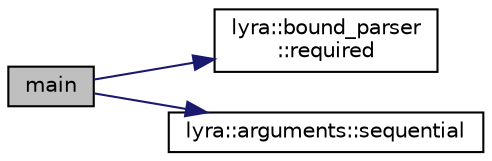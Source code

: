digraph "main"
{
 // INTERACTIVE_SVG=YES
 // LATEX_PDF_SIZE
  edge [fontname="Helvetica",fontsize="10",labelfontname="Helvetica",labelfontsize="10"];
  node [fontname="Helvetica",fontsize="10",shape=record];
  rankdir="LR";
  Node1 [label="main",height=0.2,width=0.4,color="black", fillcolor="grey75", style="filled", fontcolor="black",tooltip=" "];
  Node1 -> Node2 [color="midnightblue",fontsize="10",style="solid",fontname="Helvetica"];
  Node2 [label="lyra::bound_parser\l::required",height=0.2,width=0.4,color="black", fillcolor="white", style="filled",URL="$classlyra_1_1bound__parser.html#af2a1762b3853b4eb96d4b83805bd062c",tooltip=" "];
  Node1 -> Node3 [color="midnightblue",fontsize="10",style="solid",fontname="Helvetica"];
  Node3 [label="lyra::arguments::sequential",height=0.2,width=0.4,color="black", fillcolor="white", style="filled",URL="$classlyra_1_1arguments.html#aab200e7b9a5d24afbbef1942fc3c5a38",tooltip=" "];
}
